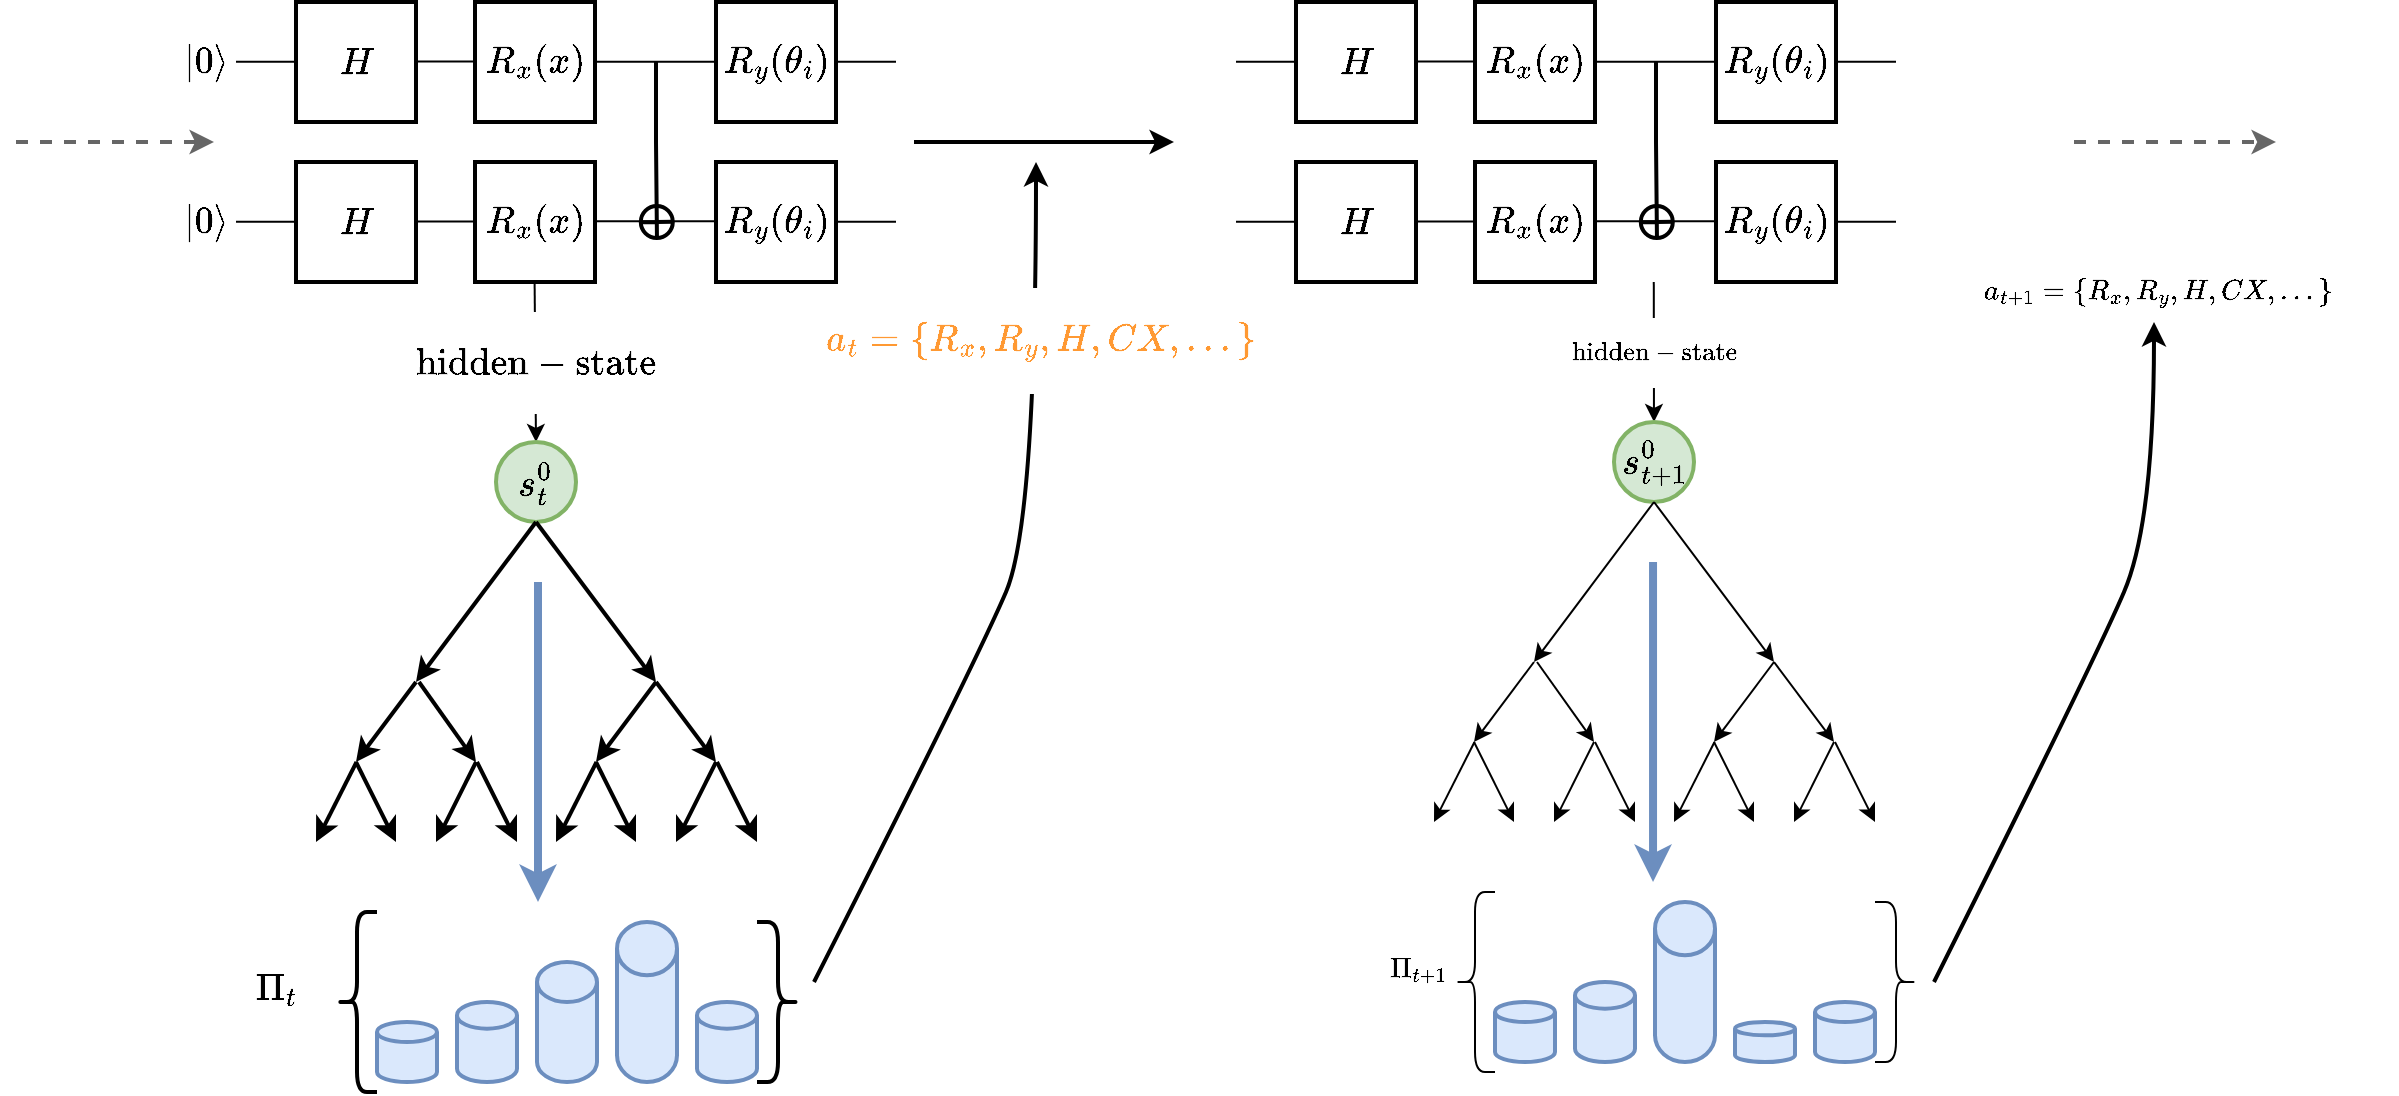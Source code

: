 <mxfile version="23.1.7" type="github">
  <diagram name="Seite-1" id="yTJefIffp6QYeTwZrcQF">
    <mxGraphModel dx="1848" dy="1057" grid="1" gridSize="10" guides="1" tooltips="1" connect="1" arrows="1" fold="1" page="1" pageScale="1" pageWidth="1169" pageHeight="827" math="1" shadow="0">
      <root>
        <mxCell id="0" />
        <mxCell id="1" parent="0" />
        <mxCell id="hqZy1xWen8VTkyq7swMo-4" style="edgeStyle=orthogonalEdgeStyle;rounded=0;orthogonalLoop=1;jettySize=auto;html=1;exitX=1;exitY=0.5;exitDx=0;exitDy=0;strokeColor=none;" parent="1" edge="1">
          <mxGeometry relative="1" as="geometry">
            <mxPoint x="719" y="320" as="targetPoint" />
            <mxPoint x="678" y="320" as="sourcePoint" />
          </mxGeometry>
        </mxCell>
        <mxCell id="hqZy1xWen8VTkyq7swMo-38" style="edgeStyle=orthogonalEdgeStyle;rounded=0;orthogonalLoop=1;jettySize=auto;html=1;exitX=1;exitY=0.5;exitDx=0;exitDy=0;strokeColor=none;" parent="1" edge="1">
          <mxGeometry relative="1" as="geometry">
            <mxPoint x="719.5" y="390" as="targetPoint" />
            <mxPoint x="678.5" y="390" as="sourcePoint" />
          </mxGeometry>
        </mxCell>
        <mxCell id="hqZy1xWen8VTkyq7swMo-55" style="edgeStyle=orthogonalEdgeStyle;rounded=0;orthogonalLoop=1;jettySize=auto;html=1;exitX=1;exitY=0.5;exitDx=0;exitDy=0;strokeColor=none;" parent="1" source="hqZy1xWen8VTkyq7swMo-56" edge="1">
          <mxGeometry relative="1" as="geometry">
            <mxPoint x="239.5" y="320" as="targetPoint" />
          </mxGeometry>
        </mxCell>
        <mxCell id="hqZy1xWen8VTkyq7swMo-56" value="&lt;font style=&quot;font-size: 16px;&quot;&gt;$$ H $$&lt;/font&gt;" style="whiteSpace=wrap;html=1;aspect=fixed;align=center;gradientColor=none;rounded=0;shadow=0;strokeWidth=2;" parent="1" vertex="1">
          <mxGeometry x="150" y="290" width="60" height="60" as="geometry" />
        </mxCell>
        <mxCell id="hqZy1xWen8VTkyq7swMo-57" value="&lt;font style=&quot;font-size: 16px;&quot;&gt;$$ R_x (x) $$&lt;/font&gt;" style="whiteSpace=wrap;html=1;aspect=fixed;align=center;gradientColor=none;rounded=0;shadow=0;strokeWidth=2;" parent="1" vertex="1">
          <mxGeometry x="239.5" y="290" width="60" height="60" as="geometry" />
        </mxCell>
        <mxCell id="hqZy1xWen8VTkyq7swMo-58" value="&lt;span style=&quot;color: rgb(0, 0, 0); font-family: Helvetica; font-style: normal; font-variant-ligatures: normal; font-variant-caps: normal; font-weight: 400; letter-spacing: normal; orphans: 2; text-align: center; text-indent: 0px; text-transform: none; widows: 2; word-spacing: 0px; -webkit-text-stroke-width: 0px; background-color: rgb(251, 251, 251); text-decoration-thickness: initial; text-decoration-style: initial; text-decoration-color: initial; float: none; display: inline !important;&quot;&gt;&lt;font style=&quot;font-size: 16px;&quot;&gt;$$ R_y (\theta_i) $$&lt;/font&gt;&lt;/span&gt;" style="whiteSpace=wrap;html=1;aspect=fixed;align=center;gradientColor=none;rounded=0;shadow=0;strokeWidth=2;" parent="1" vertex="1">
          <mxGeometry x="360" y="290" width="60" height="60" as="geometry" />
        </mxCell>
        <mxCell id="hqZy1xWen8VTkyq7swMo-59" style="edgeStyle=orthogonalEdgeStyle;rounded=0;orthogonalLoop=1;jettySize=auto;html=1;exitX=1;exitY=0.5;exitDx=0;exitDy=0;strokeColor=none;" parent="1" source="hqZy1xWen8VTkyq7swMo-60" edge="1">
          <mxGeometry relative="1" as="geometry">
            <mxPoint x="240" y="390" as="targetPoint" />
          </mxGeometry>
        </mxCell>
        <mxCell id="hqZy1xWen8VTkyq7swMo-60" value="&lt;span style=&quot;color: rgb(0, 0, 0); font-family: Helvetica; font-style: normal; font-variant-ligatures: normal; font-variant-caps: normal; font-weight: 400; letter-spacing: normal; orphans: 2; text-align: center; text-indent: 0px; text-transform: none; widows: 2; word-spacing: 0px; -webkit-text-stroke-width: 0px; background-color: rgb(251, 251, 251); text-decoration-thickness: initial; text-decoration-style: initial; text-decoration-color: initial; float: none; display: inline !important;&quot;&gt;&lt;font style=&quot;font-size: 16px;&quot;&gt;$$ H $$&lt;/font&gt;&lt;/span&gt;" style="whiteSpace=wrap;html=1;aspect=fixed;align=center;gradientColor=none;rounded=0;shadow=0;strokeWidth=2;" parent="1" vertex="1">
          <mxGeometry x="150" y="370" width="60" height="60" as="geometry" />
        </mxCell>
        <mxCell id="hqZy1xWen8VTkyq7swMo-61" value="&lt;span style=&quot;color: rgb(0, 0, 0); font-family: Helvetica; font-style: normal; font-variant-ligatures: normal; font-variant-caps: normal; font-weight: 400; letter-spacing: normal; orphans: 2; text-align: center; text-indent: 0px; text-transform: none; widows: 2; word-spacing: 0px; -webkit-text-stroke-width: 0px; background-color: rgb(251, 251, 251); text-decoration-thickness: initial; text-decoration-style: initial; text-decoration-color: initial; float: none; display: inline !important;&quot;&gt;&lt;font style=&quot;font-size: 16px;&quot;&gt;$$ R_x (x) $$&lt;/font&gt;&lt;/span&gt;" style="whiteSpace=wrap;html=1;aspect=fixed;align=center;gradientColor=none;rounded=0;shadow=0;strokeWidth=2;" parent="1" vertex="1">
          <mxGeometry x="239.5" y="370" width="60" height="60" as="geometry" />
        </mxCell>
        <mxCell id="hqZy1xWen8VTkyq7swMo-62" value="&lt;span style=&quot;color: rgb(0, 0, 0); font-family: Helvetica; font-style: normal; font-variant-ligatures: normal; font-variant-caps: normal; font-weight: 400; letter-spacing: normal; orphans: 2; text-align: center; text-indent: 0px; text-transform: none; widows: 2; word-spacing: 0px; -webkit-text-stroke-width: 0px; background-color: rgb(251, 251, 251); text-decoration-thickness: initial; text-decoration-style: initial; text-decoration-color: initial; float: none; display: inline !important;&quot;&gt;&lt;font style=&quot;font-size: 16px;&quot;&gt;$$ R_y (\theta_i) $$&lt;/font&gt;&lt;/span&gt;" style="whiteSpace=wrap;html=1;aspect=fixed;align=center;gradientColor=none;rounded=0;shadow=0;strokeWidth=2;" parent="1" vertex="1">
          <mxGeometry x="360" y="370" width="60" height="60" as="geometry" />
        </mxCell>
        <mxCell id="hqZy1xWen8VTkyq7swMo-63" value="" style="endArrow=none;html=1;rounded=0;startArrow=circlePlus;startFill=0;strokeWidth=2;" parent="1" edge="1">
          <mxGeometry width="50" height="50" relative="1" as="geometry">
            <mxPoint x="330.5" y="410" as="sourcePoint" />
            <mxPoint x="330" y="360" as="targetPoint" />
            <Array as="points">
              <mxPoint x="330" y="360" />
              <mxPoint x="330" y="320" />
            </Array>
          </mxGeometry>
        </mxCell>
        <mxCell id="hqZy1xWen8VTkyq7swMo-79" value="" style="endArrow=classic;html=1;rounded=0;entryX=0.5;entryY=0;entryDx=0;entryDy=0;" parent="1" edge="1" target="hqZy1xWen8VTkyq7swMo-81">
          <mxGeometry relative="1" as="geometry">
            <mxPoint x="269.3" y="430" as="sourcePoint" />
            <mxPoint x="269.41" y="500" as="targetPoint" />
          </mxGeometry>
        </mxCell>
        <mxCell id="hqZy1xWen8VTkyq7swMo-80" value="&lt;font style=&quot;font-size: 16px;&quot;&gt;$$ \mathrm{hidden-state} $$&lt;/font&gt;" style="edgeLabel;resizable=0;html=1;;align=center;verticalAlign=middle;" parent="hqZy1xWen8VTkyq7swMo-79" connectable="0" vertex="1">
          <mxGeometry relative="1" as="geometry" />
        </mxCell>
        <mxCell id="hqZy1xWen8VTkyq7swMo-81" value="&lt;font style=&quot;font-size: 16px;&quot;&gt;$$ s^0_t $$&lt;/font&gt;" style="ellipse;whiteSpace=wrap;html=1;aspect=fixed;fillColor=#d5e8d4;strokeColor=#82b366;strokeWidth=2;" parent="1" vertex="1">
          <mxGeometry x="250" y="510" width="40" height="40" as="geometry" />
        </mxCell>
        <mxCell id="hqZy1xWen8VTkyq7swMo-83" value="" style="endArrow=classic;html=1;rounded=0;exitX=0.5;exitY=1;exitDx=0;exitDy=0;strokeWidth=2;" parent="1" source="hqZy1xWen8VTkyq7swMo-81" edge="1">
          <mxGeometry width="50" height="50" relative="1" as="geometry">
            <mxPoint x="250" y="590" as="sourcePoint" />
            <mxPoint x="210" y="630" as="targetPoint" />
          </mxGeometry>
        </mxCell>
        <mxCell id="hqZy1xWen8VTkyq7swMo-84" value="" style="endArrow=classic;html=1;rounded=0;strokeWidth=2;" parent="1" edge="1">
          <mxGeometry width="50" height="50" relative="1" as="geometry">
            <mxPoint x="210" y="630" as="sourcePoint" />
            <mxPoint x="180" y="670" as="targetPoint" />
          </mxGeometry>
        </mxCell>
        <mxCell id="hqZy1xWen8VTkyq7swMo-85" value="" style="endArrow=classic;html=1;rounded=0;strokeWidth=2;" parent="1" edge="1">
          <mxGeometry width="50" height="50" relative="1" as="geometry">
            <mxPoint x="180.25" y="670" as="sourcePoint" />
            <mxPoint x="160" y="710" as="targetPoint" />
          </mxGeometry>
        </mxCell>
        <mxCell id="hqZy1xWen8VTkyq7swMo-86" value="" style="endArrow=classic;html=1;rounded=0;strokeWidth=2;" parent="1" edge="1">
          <mxGeometry width="50" height="50" relative="1" as="geometry">
            <mxPoint x="270" y="550" as="sourcePoint" />
            <mxPoint x="330" y="630" as="targetPoint" />
          </mxGeometry>
        </mxCell>
        <mxCell id="hqZy1xWen8VTkyq7swMo-89" value="" style="endArrow=classic;html=1;rounded=0;strokeWidth=2;" parent="1" edge="1">
          <mxGeometry width="50" height="50" relative="1" as="geometry">
            <mxPoint x="211.5" y="630" as="sourcePoint" />
            <mxPoint x="240" y="670" as="targetPoint" />
          </mxGeometry>
        </mxCell>
        <mxCell id="hqZy1xWen8VTkyq7swMo-90" value="" style="endArrow=classic;html=1;rounded=0;strokeWidth=2;" parent="1" edge="1">
          <mxGeometry width="50" height="50" relative="1" as="geometry">
            <mxPoint x="180" y="670" as="sourcePoint" />
            <mxPoint x="200" y="710" as="targetPoint" />
          </mxGeometry>
        </mxCell>
        <mxCell id="hqZy1xWen8VTkyq7swMo-91" value="" style="endArrow=classic;html=1;rounded=0;strokeWidth=2;" parent="1" edge="1">
          <mxGeometry width="50" height="50" relative="1" as="geometry">
            <mxPoint x="240" y="670" as="sourcePoint" />
            <mxPoint x="220" y="710" as="targetPoint" />
          </mxGeometry>
        </mxCell>
        <mxCell id="hqZy1xWen8VTkyq7swMo-94" value="" style="endArrow=classic;html=1;rounded=0;strokeWidth=2;" parent="1" edge="1">
          <mxGeometry width="50" height="50" relative="1" as="geometry">
            <mxPoint x="240.5" y="670" as="sourcePoint" />
            <mxPoint x="260.5" y="710" as="targetPoint" />
          </mxGeometry>
        </mxCell>
        <mxCell id="hqZy1xWen8VTkyq7swMo-105" value="" style="endArrow=classic;html=1;rounded=0;strokeWidth=2;" parent="1" edge="1">
          <mxGeometry width="50" height="50" relative="1" as="geometry">
            <mxPoint x="330" y="630" as="sourcePoint" />
            <mxPoint x="300" y="670" as="targetPoint" />
          </mxGeometry>
        </mxCell>
        <mxCell id="hqZy1xWen8VTkyq7swMo-106" value="" style="endArrow=classic;html=1;rounded=0;strokeWidth=2;" parent="1" edge="1">
          <mxGeometry width="50" height="50" relative="1" as="geometry">
            <mxPoint x="300.25" y="670" as="sourcePoint" />
            <mxPoint x="280" y="710" as="targetPoint" />
          </mxGeometry>
        </mxCell>
        <mxCell id="hqZy1xWen8VTkyq7swMo-107" value="" style="endArrow=classic;html=1;rounded=0;strokeWidth=2;" parent="1" edge="1">
          <mxGeometry width="50" height="50" relative="1" as="geometry">
            <mxPoint x="330" y="630" as="sourcePoint" />
            <mxPoint x="360" y="670" as="targetPoint" />
          </mxGeometry>
        </mxCell>
        <mxCell id="hqZy1xWen8VTkyq7swMo-108" value="" style="endArrow=classic;html=1;rounded=0;strokeWidth=2;" parent="1" edge="1">
          <mxGeometry width="50" height="50" relative="1" as="geometry">
            <mxPoint x="300" y="670" as="sourcePoint" />
            <mxPoint x="320" y="710" as="targetPoint" />
          </mxGeometry>
        </mxCell>
        <mxCell id="hqZy1xWen8VTkyq7swMo-109" value="" style="endArrow=classic;html=1;rounded=0;strokeWidth=2;" parent="1" edge="1">
          <mxGeometry width="50" height="50" relative="1" as="geometry">
            <mxPoint x="360" y="670" as="sourcePoint" />
            <mxPoint x="340" y="710" as="targetPoint" />
          </mxGeometry>
        </mxCell>
        <mxCell id="hqZy1xWen8VTkyq7swMo-110" value="" style="endArrow=classic;html=1;rounded=0;strokeWidth=2;" parent="1" edge="1">
          <mxGeometry width="50" height="50" relative="1" as="geometry">
            <mxPoint x="360.5" y="670" as="sourcePoint" />
            <mxPoint x="380.5" y="710" as="targetPoint" />
          </mxGeometry>
        </mxCell>
        <mxCell id="hqZy1xWen8VTkyq7swMo-111" value="" style="endArrow=classic;html=1;rounded=0;" parent="1" edge="1">
          <mxGeometry relative="1" as="geometry">
            <mxPoint x="828.89" y="430" as="sourcePoint" />
            <mxPoint x="829" y="500" as="targetPoint" />
          </mxGeometry>
        </mxCell>
        <mxCell id="hqZy1xWen8VTkyq7swMo-112" value="$$ \mathrm{hidden-state} $$" style="edgeLabel;resizable=0;html=1;;align=center;verticalAlign=middle;" parent="hqZy1xWen8VTkyq7swMo-111" connectable="0" vertex="1">
          <mxGeometry relative="1" as="geometry" />
        </mxCell>
        <mxCell id="hqZy1xWen8VTkyq7swMo-113" value="&lt;font style=&quot;font-size: 16px;&quot;&gt;$$ s^0_{t+1} $$&lt;/font&gt;" style="ellipse;whiteSpace=wrap;html=1;aspect=fixed;fillColor=#d5e8d4;strokeColor=#82b366;strokeWidth=2;" parent="1" vertex="1">
          <mxGeometry x="809" y="500" width="40" height="40" as="geometry" />
        </mxCell>
        <mxCell id="hqZy1xWen8VTkyq7swMo-114" value="" style="endArrow=classic;html=1;rounded=0;exitX=0.5;exitY=1;exitDx=0;exitDy=0;" parent="1" source="hqZy1xWen8VTkyq7swMo-113" edge="1">
          <mxGeometry width="50" height="50" relative="1" as="geometry">
            <mxPoint x="809" y="580" as="sourcePoint" />
            <mxPoint x="769" y="620" as="targetPoint" />
          </mxGeometry>
        </mxCell>
        <mxCell id="hqZy1xWen8VTkyq7swMo-115" value="" style="endArrow=classic;html=1;rounded=0;" parent="1" edge="1">
          <mxGeometry width="50" height="50" relative="1" as="geometry">
            <mxPoint x="769" y="620" as="sourcePoint" />
            <mxPoint x="739" y="660" as="targetPoint" />
          </mxGeometry>
        </mxCell>
        <mxCell id="hqZy1xWen8VTkyq7swMo-116" value="" style="endArrow=classic;html=1;rounded=0;" parent="1" edge="1">
          <mxGeometry width="50" height="50" relative="1" as="geometry">
            <mxPoint x="739.25" y="660" as="sourcePoint" />
            <mxPoint x="719" y="700" as="targetPoint" />
          </mxGeometry>
        </mxCell>
        <mxCell id="hqZy1xWen8VTkyq7swMo-117" value="" style="endArrow=classic;html=1;rounded=0;" parent="1" edge="1">
          <mxGeometry width="50" height="50" relative="1" as="geometry">
            <mxPoint x="829" y="540" as="sourcePoint" />
            <mxPoint x="889" y="620" as="targetPoint" />
          </mxGeometry>
        </mxCell>
        <mxCell id="hqZy1xWen8VTkyq7swMo-118" value="" style="endArrow=classic;html=1;rounded=0;" parent="1" edge="1">
          <mxGeometry width="50" height="50" relative="1" as="geometry">
            <mxPoint x="770.5" y="620" as="sourcePoint" />
            <mxPoint x="799" y="660" as="targetPoint" />
          </mxGeometry>
        </mxCell>
        <mxCell id="hqZy1xWen8VTkyq7swMo-119" value="" style="endArrow=classic;html=1;rounded=0;" parent="1" edge="1">
          <mxGeometry width="50" height="50" relative="1" as="geometry">
            <mxPoint x="739" y="660" as="sourcePoint" />
            <mxPoint x="759" y="700" as="targetPoint" />
          </mxGeometry>
        </mxCell>
        <mxCell id="hqZy1xWen8VTkyq7swMo-120" value="" style="endArrow=classic;html=1;rounded=0;" parent="1" edge="1">
          <mxGeometry width="50" height="50" relative="1" as="geometry">
            <mxPoint x="799" y="660" as="sourcePoint" />
            <mxPoint x="779" y="700" as="targetPoint" />
          </mxGeometry>
        </mxCell>
        <mxCell id="hqZy1xWen8VTkyq7swMo-121" value="" style="endArrow=classic;html=1;rounded=0;" parent="1" edge="1">
          <mxGeometry width="50" height="50" relative="1" as="geometry">
            <mxPoint x="799.5" y="660" as="sourcePoint" />
            <mxPoint x="819.5" y="700" as="targetPoint" />
          </mxGeometry>
        </mxCell>
        <mxCell id="hqZy1xWen8VTkyq7swMo-122" value="" style="endArrow=classic;html=1;rounded=0;" parent="1" edge="1">
          <mxGeometry width="50" height="50" relative="1" as="geometry">
            <mxPoint x="889" y="620" as="sourcePoint" />
            <mxPoint x="859" y="660" as="targetPoint" />
          </mxGeometry>
        </mxCell>
        <mxCell id="hqZy1xWen8VTkyq7swMo-123" value="" style="endArrow=classic;html=1;rounded=0;" parent="1" edge="1">
          <mxGeometry width="50" height="50" relative="1" as="geometry">
            <mxPoint x="859.25" y="660" as="sourcePoint" />
            <mxPoint x="839" y="700" as="targetPoint" />
          </mxGeometry>
        </mxCell>
        <mxCell id="hqZy1xWen8VTkyq7swMo-124" value="" style="endArrow=classic;html=1;rounded=0;" parent="1" edge="1">
          <mxGeometry width="50" height="50" relative="1" as="geometry">
            <mxPoint x="889" y="620" as="sourcePoint" />
            <mxPoint x="919" y="660" as="targetPoint" />
          </mxGeometry>
        </mxCell>
        <mxCell id="hqZy1xWen8VTkyq7swMo-125" value="" style="endArrow=classic;html=1;rounded=0;" parent="1" edge="1">
          <mxGeometry width="50" height="50" relative="1" as="geometry">
            <mxPoint x="859" y="660" as="sourcePoint" />
            <mxPoint x="879" y="700" as="targetPoint" />
          </mxGeometry>
        </mxCell>
        <mxCell id="hqZy1xWen8VTkyq7swMo-126" value="" style="endArrow=classic;html=1;rounded=0;" parent="1" edge="1">
          <mxGeometry width="50" height="50" relative="1" as="geometry">
            <mxPoint x="919" y="660" as="sourcePoint" />
            <mxPoint x="899" y="700" as="targetPoint" />
          </mxGeometry>
        </mxCell>
        <mxCell id="hqZy1xWen8VTkyq7swMo-127" value="" style="endArrow=classic;html=1;rounded=0;" parent="1" edge="1">
          <mxGeometry width="50" height="50" relative="1" as="geometry">
            <mxPoint x="919.5" y="660" as="sourcePoint" />
            <mxPoint x="939.5" y="700" as="targetPoint" />
          </mxGeometry>
        </mxCell>
        <mxCell id="hqZy1xWen8VTkyq7swMo-130" value="" style="endArrow=classic;html=1;rounded=0;strokeWidth=4;shadow=0;curved=0;fillColor=#dae8fc;strokeColor=#6c8ebf;targetPerimeterSpacing=0;" parent="1" edge="1">
          <mxGeometry width="50" height="50" relative="1" as="geometry">
            <mxPoint x="271" y="580" as="sourcePoint" />
            <mxPoint x="271" y="740" as="targetPoint" />
          </mxGeometry>
        </mxCell>
        <mxCell id="hqZy1xWen8VTkyq7swMo-131" value="" style="endArrow=classic;html=1;rounded=0;strokeWidth=4;shadow=0;curved=0;fillColor=#dae8fc;strokeColor=#6c8ebf;" parent="1" edge="1">
          <mxGeometry width="50" height="50" relative="1" as="geometry">
            <mxPoint x="828.52" y="570" as="sourcePoint" />
            <mxPoint x="828.52" y="730" as="targetPoint" />
          </mxGeometry>
        </mxCell>
        <mxCell id="hqZy1xWen8VTkyq7swMo-132" value="" style="endArrow=classic;html=1;rounded=0;strokeWidth=2;shadow=0;curved=0;" parent="1" edge="1">
          <mxGeometry width="50" height="50" relative="1" as="geometry">
            <mxPoint x="459" y="360" as="sourcePoint" />
            <mxPoint x="589" y="360" as="targetPoint" />
          </mxGeometry>
        </mxCell>
        <mxCell id="hqZy1xWen8VTkyq7swMo-133" value="" style="endArrow=classic;html=1;rounded=0;strokeWidth=2;shadow=0;curved=0;dashed=1;fillColor=#f5f5f5;strokeColor=#666666;" parent="1" edge="1">
          <mxGeometry width="50" height="50" relative="1" as="geometry">
            <mxPoint x="1039" y="360" as="sourcePoint" />
            <mxPoint x="1140" y="360" as="targetPoint" />
          </mxGeometry>
        </mxCell>
        <mxCell id="hqZy1xWen8VTkyq7swMo-134" value="" style="endArrow=classic;html=1;rounded=0;strokeWidth=2;shadow=0;curved=0;dashed=1;fillColor=#f5f5f5;strokeColor=#666666;" parent="1" edge="1">
          <mxGeometry width="50" height="50" relative="1" as="geometry">
            <mxPoint x="10" y="360" as="sourcePoint" />
            <mxPoint x="109" y="360" as="targetPoint" />
          </mxGeometry>
        </mxCell>
        <mxCell id="hqZy1xWen8VTkyq7swMo-138" value="" style="curved=1;endArrow=classic;html=1;rounded=0;strokeWidth=2;" parent="1" edge="1">
          <mxGeometry width="50" height="50" relative="1" as="geometry">
            <mxPoint x="409" y="780" as="sourcePoint" />
            <mxPoint x="520" y="370" as="targetPoint" />
            <Array as="points">
              <mxPoint x="490" y="620" />
              <mxPoint x="520" y="550" />
            </Array>
          </mxGeometry>
        </mxCell>
        <mxCell id="6n01bUx9wQHi-D7Y9jeE-35" value="Text" style="edgeLabel;html=1;align=center;verticalAlign=middle;resizable=0;points=[];" vertex="1" connectable="0" parent="hqZy1xWen8VTkyq7swMo-138">
          <mxGeometry x="0.598" y="1" relative="1" as="geometry">
            <mxPoint as="offset" />
          </mxGeometry>
        </mxCell>
        <mxCell id="6n01bUx9wQHi-D7Y9jeE-36" value="&lt;font color=&quot;#ff9933&quot; style=&quot;font-size: 16px;&quot;&gt;$$ a_t \\ = \{ R_x,R_y, H , CX, ...\} $$&lt;/font&gt;" style="edgeLabel;html=1;align=center;verticalAlign=middle;resizable=0;points=[];" vertex="1" connectable="0" parent="hqZy1xWen8VTkyq7swMo-138">
          <mxGeometry x="0.594" y="-2" relative="1" as="geometry">
            <mxPoint as="offset" />
          </mxGeometry>
        </mxCell>
        <mxCell id="hqZy1xWen8VTkyq7swMo-139" value="" style="curved=1;endArrow=classic;html=1;rounded=0;strokeWidth=2;" parent="1" edge="1">
          <mxGeometry width="50" height="50" relative="1" as="geometry">
            <mxPoint x="969" y="780" as="sourcePoint" />
            <mxPoint x="1079" y="450" as="targetPoint" />
            <Array as="points">
              <mxPoint x="1049" y="620" />
              <mxPoint x="1079" y="550" />
            </Array>
          </mxGeometry>
        </mxCell>
        <mxCell id="hqZy1xWen8VTkyq7swMo-142" value="" style="shape=curlyBracket;whiteSpace=wrap;html=1;rounded=1;flipH=1;labelPosition=right;verticalLabelPosition=middle;align=left;verticalAlign=middle;strokeWidth=2;" parent="1" vertex="1">
          <mxGeometry x="380.5" y="750" width="21" height="80" as="geometry" />
        </mxCell>
        <mxCell id="hqZy1xWen8VTkyq7swMo-144" value="" style="shape=curlyBracket;whiteSpace=wrap;html=1;rounded=1;labelPosition=left;verticalLabelPosition=middle;align=right;verticalAlign=middle;strokeWidth=2;" parent="1" vertex="1">
          <mxGeometry x="170.5" y="745" width="20" height="90" as="geometry" />
        </mxCell>
        <mxCell id="hqZy1xWen8VTkyq7swMo-147" value="" style="strokeWidth=2;html=1;shape=mxgraph.flowchart.database;whiteSpace=wrap;fillColor=#dae8fc;strokeColor=#6c8ebf;" parent="1" vertex="1">
          <mxGeometry x="190.5" y="800" width="30" height="30" as="geometry" />
        </mxCell>
        <mxCell id="hqZy1xWen8VTkyq7swMo-149" value="" style="strokeWidth=2;html=1;shape=mxgraph.flowchart.database;whiteSpace=wrap;fillColor=#dae8fc;strokeColor=#6c8ebf;" parent="1" vertex="1">
          <mxGeometry x="350.5" y="790" width="30" height="40" as="geometry" />
        </mxCell>
        <mxCell id="hqZy1xWen8VTkyq7swMo-150" value="" style="strokeWidth=2;html=1;shape=mxgraph.flowchart.database;whiteSpace=wrap;fillColor=#dae8fc;strokeColor=#6c8ebf;" parent="1" vertex="1">
          <mxGeometry x="230.5" y="790" width="30" height="40" as="geometry" />
        </mxCell>
        <mxCell id="hqZy1xWen8VTkyq7swMo-151" value="" style="strokeWidth=2;html=1;shape=mxgraph.flowchart.database;whiteSpace=wrap;fillColor=#dae8fc;strokeColor=#6c8ebf;" parent="1" vertex="1">
          <mxGeometry x="310.5" y="750" width="30" height="80" as="geometry" />
        </mxCell>
        <mxCell id="hqZy1xWen8VTkyq7swMo-152" value="" style="strokeWidth=2;html=1;shape=mxgraph.flowchart.database;whiteSpace=wrap;fillColor=#dae8fc;strokeColor=#6c8ebf;" parent="1" vertex="1">
          <mxGeometry x="270.5" y="770" width="30" height="60" as="geometry" />
        </mxCell>
        <mxCell id="hqZy1xWen8VTkyq7swMo-162" value="" style="shape=curlyBracket;whiteSpace=wrap;html=1;rounded=1;flipH=1;labelPosition=right;verticalLabelPosition=middle;align=left;verticalAlign=middle;" parent="1" vertex="1">
          <mxGeometry x="939.5" y="740" width="21" height="80" as="geometry" />
        </mxCell>
        <mxCell id="hqZy1xWen8VTkyq7swMo-163" value="" style="shape=curlyBracket;whiteSpace=wrap;html=1;rounded=1;labelPosition=left;verticalLabelPosition=middle;align=right;verticalAlign=middle;" parent="1" vertex="1">
          <mxGeometry x="729.5" y="735" width="20" height="90" as="geometry" />
        </mxCell>
        <mxCell id="hqZy1xWen8VTkyq7swMo-164" value="" style="strokeWidth=2;html=1;shape=mxgraph.flowchart.database;whiteSpace=wrap;fillColor=#dae8fc;strokeColor=#6c8ebf;" parent="1" vertex="1">
          <mxGeometry x="749.5" y="790" width="30" height="30" as="geometry" />
        </mxCell>
        <mxCell id="hqZy1xWen8VTkyq7swMo-165" value="" style="strokeWidth=2;html=1;shape=mxgraph.flowchart.database;whiteSpace=wrap;fillColor=#dae8fc;strokeColor=#6c8ebf;" parent="1" vertex="1">
          <mxGeometry x="909.5" y="790" width="30" height="30" as="geometry" />
        </mxCell>
        <mxCell id="hqZy1xWen8VTkyq7swMo-166" value="" style="strokeWidth=2;html=1;shape=mxgraph.flowchart.database;whiteSpace=wrap;fillColor=#dae8fc;strokeColor=#6c8ebf;" parent="1" vertex="1">
          <mxGeometry x="789.5" y="780" width="30" height="40" as="geometry" />
        </mxCell>
        <mxCell id="hqZy1xWen8VTkyq7swMo-167" value="" style="strokeWidth=2;html=1;shape=mxgraph.flowchart.database;whiteSpace=wrap;fillColor=#dae8fc;strokeColor=#6c8ebf;" parent="1" vertex="1">
          <mxGeometry x="869.5" y="800" width="30" height="20" as="geometry" />
        </mxCell>
        <mxCell id="hqZy1xWen8VTkyq7swMo-168" value="" style="strokeWidth=2;html=1;shape=mxgraph.flowchart.database;whiteSpace=wrap;fillColor=#dae8fc;strokeColor=#6c8ebf;" parent="1" vertex="1">
          <mxGeometry x="829.5" y="740" width="30" height="80" as="geometry" />
        </mxCell>
        <mxCell id="hqZy1xWen8VTkyq7swMo-169" value="&lt;font style=&quot;font-size: 16px;&quot;&gt;$$ \Pi_t $$&lt;/font&gt;" style="text;html=1;align=center;verticalAlign=middle;resizable=0;points=[];autosize=1;strokeColor=none;fillColor=none;" parent="1" vertex="1">
          <mxGeometry x="90" y="768" width="100" height="30" as="geometry" />
        </mxCell>
        <mxCell id="hqZy1xWen8VTkyq7swMo-170" value="&lt;span style=&quot;color: rgb(0, 0, 0); font-family: Helvetica; font-size: 12px; font-style: normal; font-variant-ligatures: normal; font-variant-caps: normal; font-weight: 400; letter-spacing: normal; orphans: 2; text-align: center; text-indent: 0px; text-transform: none; widows: 2; word-spacing: 0px; -webkit-text-stroke-width: 0px; background-color: rgb(251, 251, 251); text-decoration-thickness: initial; text-decoration-style: initial; text-decoration-color: initial; float: none; display: inline !important;&quot;&gt;$$ \Pi_{t+1} $$&lt;/span&gt;" style="text;whiteSpace=wrap;html=1;" parent="1" vertex="1">
          <mxGeometry x="694.5" y="748" width="90" height="40" as="geometry" />
        </mxCell>
        <mxCell id="hqZy1xWen8VTkyq7swMo-172" value="$$ a_{t+1} \\ = \{ R_x,R_y, H , CX, ...\} $$" style="text;html=1;align=center;verticalAlign=middle;resizable=0;points=[];autosize=1;strokeColor=none;fillColor=none;" parent="1" vertex="1">
          <mxGeometry x="960.5" y="420" width="240" height="30" as="geometry" />
        </mxCell>
        <mxCell id="6n01bUx9wQHi-D7Y9jeE-3" value="" style="endArrow=none;html=1;rounded=0;" edge="1" parent="1">
          <mxGeometry width="50" height="50" relative="1" as="geometry">
            <mxPoint x="210" y="319.8" as="sourcePoint" />
            <mxPoint x="240" y="319.8" as="targetPoint" />
          </mxGeometry>
        </mxCell>
        <mxCell id="6n01bUx9wQHi-D7Y9jeE-4" value="" style="endArrow=none;html=1;rounded=0;" edge="1" parent="1">
          <mxGeometry width="50" height="50" relative="1" as="geometry">
            <mxPoint x="209.5" y="399.8" as="sourcePoint" />
            <mxPoint x="239.5" y="399.8" as="targetPoint" />
          </mxGeometry>
        </mxCell>
        <mxCell id="6n01bUx9wQHi-D7Y9jeE-7" value="" style="endArrow=none;html=1;rounded=0;" edge="1" parent="1">
          <mxGeometry width="50" height="50" relative="1" as="geometry">
            <mxPoint x="420" y="319.83" as="sourcePoint" />
            <mxPoint x="450" y="319.83" as="targetPoint" />
          </mxGeometry>
        </mxCell>
        <mxCell id="6n01bUx9wQHi-D7Y9jeE-8" value="" style="endArrow=none;html=1;rounded=0;" edge="1" parent="1">
          <mxGeometry width="50" height="50" relative="1" as="geometry">
            <mxPoint x="420" y="399.83" as="sourcePoint" />
            <mxPoint x="450" y="399.83" as="targetPoint" />
          </mxGeometry>
        </mxCell>
        <mxCell id="6n01bUx9wQHi-D7Y9jeE-9" value="" style="endArrow=none;html=1;rounded=0;" edge="1" parent="1">
          <mxGeometry width="50" height="50" relative="1" as="geometry">
            <mxPoint x="120" y="319.83" as="sourcePoint" />
            <mxPoint x="150" y="319.83" as="targetPoint" />
          </mxGeometry>
        </mxCell>
        <mxCell id="6n01bUx9wQHi-D7Y9jeE-11" value="&lt;font style=&quot;font-size: 16px;&quot;&gt;$$ \ket{0}$$&lt;/font&gt;" style="text;html=1;align=center;verticalAlign=middle;resizable=0;points=[];autosize=1;strokeColor=none;fillColor=none;" vertex="1" parent="1">
          <mxGeometry x="50" y="305" width="110" height="30" as="geometry" />
        </mxCell>
        <mxCell id="6n01bUx9wQHi-D7Y9jeE-12" value="&lt;font style=&quot;font-size: 16px;&quot;&gt;$$ \ket{0}$$&lt;/font&gt;" style="text;html=1;align=center;verticalAlign=middle;resizable=0;points=[];autosize=1;strokeColor=none;fillColor=none;" vertex="1" parent="1">
          <mxGeometry x="50" y="385" width="110" height="30" as="geometry" />
        </mxCell>
        <mxCell id="6n01bUx9wQHi-D7Y9jeE-15" value="" style="endArrow=none;html=1;rounded=0;" edge="1" parent="1">
          <mxGeometry width="50" height="50" relative="1" as="geometry">
            <mxPoint x="120" y="399.83" as="sourcePoint" />
            <mxPoint x="150" y="399.83" as="targetPoint" />
          </mxGeometry>
        </mxCell>
        <mxCell id="6n01bUx9wQHi-D7Y9jeE-16" value="" style="endArrow=none;html=1;rounded=0;" edge="1" parent="1">
          <mxGeometry width="50" height="50" relative="1" as="geometry">
            <mxPoint x="300.5" y="319.83" as="sourcePoint" />
            <mxPoint x="361" y="319.83" as="targetPoint" />
          </mxGeometry>
        </mxCell>
        <mxCell id="6n01bUx9wQHi-D7Y9jeE-17" value="" style="endArrow=none;html=1;rounded=0;" edge="1" parent="1">
          <mxGeometry width="50" height="50" relative="1" as="geometry">
            <mxPoint x="299.5" y="399.66" as="sourcePoint" />
            <mxPoint x="360" y="399.66" as="targetPoint" />
          </mxGeometry>
        </mxCell>
        <mxCell id="6n01bUx9wQHi-D7Y9jeE-18" style="edgeStyle=orthogonalEdgeStyle;rounded=0;orthogonalLoop=1;jettySize=auto;html=1;exitX=1;exitY=0.5;exitDx=0;exitDy=0;strokeColor=none;" edge="1" parent="1" source="6n01bUx9wQHi-D7Y9jeE-19">
          <mxGeometry relative="1" as="geometry">
            <mxPoint x="739.5" y="320" as="targetPoint" />
          </mxGeometry>
        </mxCell>
        <mxCell id="6n01bUx9wQHi-D7Y9jeE-19" value="&lt;font style=&quot;font-size: 16px;&quot;&gt;$$ H $$&lt;/font&gt;" style="whiteSpace=wrap;html=1;aspect=fixed;align=center;gradientColor=none;rounded=0;shadow=0;strokeWidth=2;" vertex="1" parent="1">
          <mxGeometry x="650" y="290" width="60" height="60" as="geometry" />
        </mxCell>
        <mxCell id="6n01bUx9wQHi-D7Y9jeE-20" value="&lt;font style=&quot;font-size: 16px;&quot;&gt;$$ R_x (x) $$&lt;/font&gt;" style="whiteSpace=wrap;html=1;aspect=fixed;align=center;gradientColor=none;rounded=0;shadow=0;strokeWidth=2;" vertex="1" parent="1">
          <mxGeometry x="739.5" y="290" width="60" height="60" as="geometry" />
        </mxCell>
        <mxCell id="6n01bUx9wQHi-D7Y9jeE-21" value="&lt;span style=&quot;color: rgb(0, 0, 0); font-family: Helvetica; font-style: normal; font-variant-ligatures: normal; font-variant-caps: normal; font-weight: 400; letter-spacing: normal; orphans: 2; text-align: center; text-indent: 0px; text-transform: none; widows: 2; word-spacing: 0px; -webkit-text-stroke-width: 0px; background-color: rgb(251, 251, 251); text-decoration-thickness: initial; text-decoration-style: initial; text-decoration-color: initial; float: none; display: inline !important;&quot;&gt;&lt;font style=&quot;font-size: 16px;&quot;&gt;$$ R_y (\theta_i) $$&lt;/font&gt;&lt;/span&gt;" style="whiteSpace=wrap;html=1;aspect=fixed;align=center;gradientColor=none;rounded=0;shadow=0;strokeWidth=2;" vertex="1" parent="1">
          <mxGeometry x="860" y="290" width="60" height="60" as="geometry" />
        </mxCell>
        <mxCell id="6n01bUx9wQHi-D7Y9jeE-22" style="edgeStyle=orthogonalEdgeStyle;rounded=0;orthogonalLoop=1;jettySize=auto;html=1;exitX=1;exitY=0.5;exitDx=0;exitDy=0;strokeColor=none;" edge="1" parent="1" source="6n01bUx9wQHi-D7Y9jeE-23">
          <mxGeometry relative="1" as="geometry">
            <mxPoint x="740" y="390" as="targetPoint" />
          </mxGeometry>
        </mxCell>
        <mxCell id="6n01bUx9wQHi-D7Y9jeE-23" value="&lt;span style=&quot;color: rgb(0, 0, 0); font-family: Helvetica; font-style: normal; font-variant-ligatures: normal; font-variant-caps: normal; font-weight: 400; letter-spacing: normal; orphans: 2; text-align: center; text-indent: 0px; text-transform: none; widows: 2; word-spacing: 0px; -webkit-text-stroke-width: 0px; background-color: rgb(251, 251, 251); text-decoration-thickness: initial; text-decoration-style: initial; text-decoration-color: initial; float: none; display: inline !important;&quot;&gt;&lt;font style=&quot;font-size: 16px;&quot;&gt;$$ H $$&lt;/font&gt;&lt;/span&gt;" style="whiteSpace=wrap;html=1;aspect=fixed;align=center;gradientColor=none;rounded=0;shadow=0;strokeWidth=2;" vertex="1" parent="1">
          <mxGeometry x="650" y="370" width="60" height="60" as="geometry" />
        </mxCell>
        <mxCell id="6n01bUx9wQHi-D7Y9jeE-24" value="&lt;span style=&quot;color: rgb(0, 0, 0); font-family: Helvetica; font-style: normal; font-variant-ligatures: normal; font-variant-caps: normal; font-weight: 400; letter-spacing: normal; orphans: 2; text-align: center; text-indent: 0px; text-transform: none; widows: 2; word-spacing: 0px; -webkit-text-stroke-width: 0px; background-color: rgb(251, 251, 251); text-decoration-thickness: initial; text-decoration-style: initial; text-decoration-color: initial; float: none; display: inline !important;&quot;&gt;&lt;font style=&quot;font-size: 16px;&quot;&gt;$$ R_x (x) $$&lt;/font&gt;&lt;/span&gt;" style="whiteSpace=wrap;html=1;aspect=fixed;align=center;gradientColor=none;rounded=0;shadow=0;strokeWidth=2;" vertex="1" parent="1">
          <mxGeometry x="739.5" y="370" width="60" height="60" as="geometry" />
        </mxCell>
        <mxCell id="6n01bUx9wQHi-D7Y9jeE-25" value="&lt;span style=&quot;color: rgb(0, 0, 0); font-family: Helvetica; font-style: normal; font-variant-ligatures: normal; font-variant-caps: normal; font-weight: 400; letter-spacing: normal; orphans: 2; text-align: center; text-indent: 0px; text-transform: none; widows: 2; word-spacing: 0px; -webkit-text-stroke-width: 0px; background-color: rgb(251, 251, 251); text-decoration-thickness: initial; text-decoration-style: initial; text-decoration-color: initial; float: none; display: inline !important;&quot;&gt;&lt;font style=&quot;font-size: 16px;&quot;&gt;$$ R_y (\theta_i) $$&lt;/font&gt;&lt;/span&gt;" style="whiteSpace=wrap;html=1;aspect=fixed;align=center;gradientColor=none;rounded=0;shadow=0;strokeWidth=2;" vertex="1" parent="1">
          <mxGeometry x="860" y="370" width="60" height="60" as="geometry" />
        </mxCell>
        <mxCell id="6n01bUx9wQHi-D7Y9jeE-26" value="" style="endArrow=none;html=1;rounded=0;startArrow=circlePlus;startFill=0;strokeWidth=2;" edge="1" parent="1">
          <mxGeometry width="50" height="50" relative="1" as="geometry">
            <mxPoint x="830.5" y="410" as="sourcePoint" />
            <mxPoint x="830" y="360" as="targetPoint" />
            <Array as="points">
              <mxPoint x="830" y="360" />
              <mxPoint x="830" y="320" />
            </Array>
          </mxGeometry>
        </mxCell>
        <mxCell id="6n01bUx9wQHi-D7Y9jeE-27" value="" style="endArrow=none;html=1;rounded=0;" edge="1" parent="1">
          <mxGeometry width="50" height="50" relative="1" as="geometry">
            <mxPoint x="710" y="319.8" as="sourcePoint" />
            <mxPoint x="740" y="319.8" as="targetPoint" />
          </mxGeometry>
        </mxCell>
        <mxCell id="6n01bUx9wQHi-D7Y9jeE-28" value="" style="endArrow=none;html=1;rounded=0;" edge="1" parent="1">
          <mxGeometry width="50" height="50" relative="1" as="geometry">
            <mxPoint x="709.5" y="399.8" as="sourcePoint" />
            <mxPoint x="739.5" y="399.8" as="targetPoint" />
          </mxGeometry>
        </mxCell>
        <mxCell id="6n01bUx9wQHi-D7Y9jeE-29" value="" style="endArrow=none;html=1;rounded=0;" edge="1" parent="1">
          <mxGeometry width="50" height="50" relative="1" as="geometry">
            <mxPoint x="920" y="319.83" as="sourcePoint" />
            <mxPoint x="950" y="319.83" as="targetPoint" />
          </mxGeometry>
        </mxCell>
        <mxCell id="6n01bUx9wQHi-D7Y9jeE-30" value="" style="endArrow=none;html=1;rounded=0;" edge="1" parent="1">
          <mxGeometry width="50" height="50" relative="1" as="geometry">
            <mxPoint x="920" y="399.83" as="sourcePoint" />
            <mxPoint x="950" y="399.83" as="targetPoint" />
          </mxGeometry>
        </mxCell>
        <mxCell id="6n01bUx9wQHi-D7Y9jeE-31" value="" style="endArrow=none;html=1;rounded=0;" edge="1" parent="1">
          <mxGeometry width="50" height="50" relative="1" as="geometry">
            <mxPoint x="620" y="319.83" as="sourcePoint" />
            <mxPoint x="650" y="319.83" as="targetPoint" />
          </mxGeometry>
        </mxCell>
        <mxCell id="6n01bUx9wQHi-D7Y9jeE-32" value="" style="endArrow=none;html=1;rounded=0;" edge="1" parent="1">
          <mxGeometry width="50" height="50" relative="1" as="geometry">
            <mxPoint x="620" y="399.83" as="sourcePoint" />
            <mxPoint x="650" y="399.83" as="targetPoint" />
          </mxGeometry>
        </mxCell>
        <mxCell id="6n01bUx9wQHi-D7Y9jeE-33" value="" style="endArrow=none;html=1;rounded=0;" edge="1" parent="1">
          <mxGeometry width="50" height="50" relative="1" as="geometry">
            <mxPoint x="800.5" y="319.83" as="sourcePoint" />
            <mxPoint x="861" y="319.83" as="targetPoint" />
          </mxGeometry>
        </mxCell>
        <mxCell id="6n01bUx9wQHi-D7Y9jeE-34" value="" style="endArrow=none;html=1;rounded=0;" edge="1" parent="1">
          <mxGeometry width="50" height="50" relative="1" as="geometry">
            <mxPoint x="799.5" y="399.66" as="sourcePoint" />
            <mxPoint x="860" y="399.66" as="targetPoint" />
          </mxGeometry>
        </mxCell>
      </root>
    </mxGraphModel>
  </diagram>
</mxfile>
